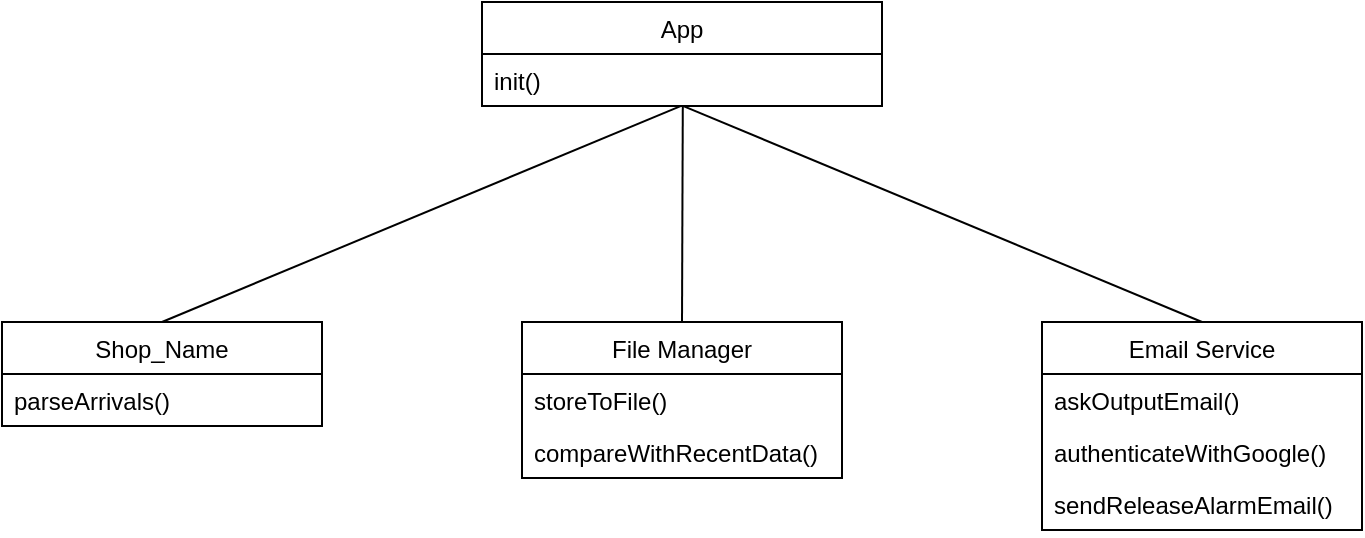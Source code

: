 <mxfile version="26.0.0">
  <diagram name="Page-1" id="2GVFDsqSHVLLJIxSQ5mG">
    <mxGraphModel dx="1434" dy="746" grid="1" gridSize="10" guides="1" tooltips="1" connect="1" arrows="1" fold="1" page="1" pageScale="1" pageWidth="827" pageHeight="1169" math="0" shadow="0">
      <root>
        <mxCell id="0" />
        <mxCell id="1" parent="0" />
        <mxCell id="ZG5660MIAH04JXmDC7ec-1" value="App" style="swimlane;fontStyle=0;childLayout=stackLayout;horizontal=1;startSize=26;fillColor=none;horizontalStack=0;resizeParent=1;resizeParentMax=0;resizeLast=0;collapsible=1;marginBottom=0;" parent="1" vertex="1">
          <mxGeometry x="280" y="80" width="200" height="52" as="geometry" />
        </mxCell>
        <mxCell id="ZG5660MIAH04JXmDC7ec-2" value="init()" style="text;strokeColor=none;fillColor=none;align=left;verticalAlign=top;spacingLeft=4;spacingRight=4;overflow=hidden;rotatable=0;points=[[0,0.5],[1,0.5]];portConstraint=eastwest;" parent="ZG5660MIAH04JXmDC7ec-1" vertex="1">
          <mxGeometry y="26" width="200" height="26" as="geometry" />
        </mxCell>
        <mxCell id="ZG5660MIAH04JXmDC7ec-3" value="Shop_Name" style="swimlane;fontStyle=0;childLayout=stackLayout;horizontal=1;startSize=26;fillColor=none;horizontalStack=0;resizeParent=1;resizeParentMax=0;resizeLast=0;collapsible=1;marginBottom=0;" parent="1" vertex="1">
          <mxGeometry x="40" y="240" width="160" height="52" as="geometry" />
        </mxCell>
        <mxCell id="ZG5660MIAH04JXmDC7ec-4" value="parseArrivals()" style="text;strokeColor=none;fillColor=none;align=left;verticalAlign=top;spacingLeft=4;spacingRight=4;overflow=hidden;rotatable=0;points=[[0,0.5],[1,0.5]];portConstraint=eastwest;" parent="ZG5660MIAH04JXmDC7ec-3" vertex="1">
          <mxGeometry y="26" width="160" height="26" as="geometry" />
        </mxCell>
        <mxCell id="ZG5660MIAH04JXmDC7ec-5" value="File Manager" style="swimlane;fontStyle=0;childLayout=stackLayout;horizontal=1;startSize=26;fillColor=none;horizontalStack=0;resizeParent=1;resizeParentMax=0;resizeLast=0;collapsible=1;marginBottom=0;" parent="1" vertex="1">
          <mxGeometry x="300" y="240" width="160" height="78" as="geometry" />
        </mxCell>
        <mxCell id="ZG5660MIAH04JXmDC7ec-6" value="storeToFile()" style="text;strokeColor=none;fillColor=none;align=left;verticalAlign=top;spacingLeft=4;spacingRight=4;overflow=hidden;rotatable=0;points=[[0,0.5],[1,0.5]];portConstraint=eastwest;" parent="ZG5660MIAH04JXmDC7ec-5" vertex="1">
          <mxGeometry y="26" width="160" height="26" as="geometry" />
        </mxCell>
        <mxCell id="ZG5660MIAH04JXmDC7ec-7" value="compareWithRecentData()" style="text;strokeColor=none;fillColor=none;align=left;verticalAlign=top;spacingLeft=4;spacingRight=4;overflow=hidden;rotatable=0;points=[[0,0.5],[1,0.5]];portConstraint=eastwest;" parent="ZG5660MIAH04JXmDC7ec-5" vertex="1">
          <mxGeometry y="52" width="160" height="26" as="geometry" />
        </mxCell>
        <mxCell id="ZG5660MIAH04JXmDC7ec-8" value="Email Service" style="swimlane;fontStyle=0;childLayout=stackLayout;horizontal=1;startSize=26;fillColor=none;horizontalStack=0;resizeParent=1;resizeParentMax=0;resizeLast=0;collapsible=1;marginBottom=0;" parent="1" vertex="1">
          <mxGeometry x="560" y="240" width="160" height="104" as="geometry" />
        </mxCell>
        <mxCell id="ZG5660MIAH04JXmDC7ec-9" value="askOutputEmail()" style="text;strokeColor=none;fillColor=none;align=left;verticalAlign=top;spacingLeft=4;spacingRight=4;overflow=hidden;rotatable=0;points=[[0,0.5],[1,0.5]];portConstraint=eastwest;" parent="ZG5660MIAH04JXmDC7ec-8" vertex="1">
          <mxGeometry y="26" width="160" height="26" as="geometry" />
        </mxCell>
        <mxCell id="ZG5660MIAH04JXmDC7ec-10" value="authenticateWithGoogle()" style="text;strokeColor=none;fillColor=none;align=left;verticalAlign=top;spacingLeft=4;spacingRight=4;overflow=hidden;rotatable=0;points=[[0,0.5],[1,0.5]];portConstraint=eastwest;" parent="ZG5660MIAH04JXmDC7ec-8" vertex="1">
          <mxGeometry y="52" width="160" height="26" as="geometry" />
        </mxCell>
        <mxCell id="ZG5660MIAH04JXmDC7ec-11" value="sendReleaseAlarmEmail()" style="text;strokeColor=none;fillColor=none;align=left;verticalAlign=top;spacingLeft=4;spacingRight=4;overflow=hidden;rotatable=0;points=[[0,0.5],[1,0.5]];portConstraint=eastwest;" parent="ZG5660MIAH04JXmDC7ec-8" vertex="1">
          <mxGeometry y="78" width="160" height="26" as="geometry" />
        </mxCell>
        <mxCell id="ZG5660MIAH04JXmDC7ec-12" value="" style="endArrow=none;html=1;rounded=0;entryX=0.502;entryY=0.997;entryDx=0;entryDy=0;entryPerimeter=0;exitX=0.5;exitY=0;exitDx=0;exitDy=0;" parent="1" source="ZG5660MIAH04JXmDC7ec-5" target="ZG5660MIAH04JXmDC7ec-2" edge="1">
          <mxGeometry width="50" height="50" relative="1" as="geometry">
            <mxPoint x="410" y="210" as="sourcePoint" />
            <mxPoint x="380" y="160" as="targetPoint" />
          </mxGeometry>
        </mxCell>
        <mxCell id="ZG5660MIAH04JXmDC7ec-13" value="" style="endArrow=none;html=1;rounded=0;exitX=0.502;exitY=0.997;exitDx=0;exitDy=0;exitPerimeter=0;entryX=0.5;entryY=0;entryDx=0;entryDy=0;" parent="1" source="ZG5660MIAH04JXmDC7ec-2" target="ZG5660MIAH04JXmDC7ec-8" edge="1">
          <mxGeometry width="50" height="50" relative="1" as="geometry">
            <mxPoint x="390" y="250" as="sourcePoint" />
            <mxPoint x="420" y="170" as="targetPoint" />
          </mxGeometry>
        </mxCell>
        <mxCell id="ZG5660MIAH04JXmDC7ec-14" value="" style="endArrow=none;html=1;rounded=0;exitX=0.5;exitY=0;exitDx=0;exitDy=0;entryX=0.498;entryY=0.997;entryDx=0;entryDy=0;entryPerimeter=0;" parent="1" source="ZG5660MIAH04JXmDC7ec-3" target="ZG5660MIAH04JXmDC7ec-2" edge="1">
          <mxGeometry width="50" height="50" relative="1" as="geometry">
            <mxPoint x="390" y="250" as="sourcePoint" />
            <mxPoint x="340" y="180" as="targetPoint" />
          </mxGeometry>
        </mxCell>
      </root>
    </mxGraphModel>
  </diagram>
</mxfile>
